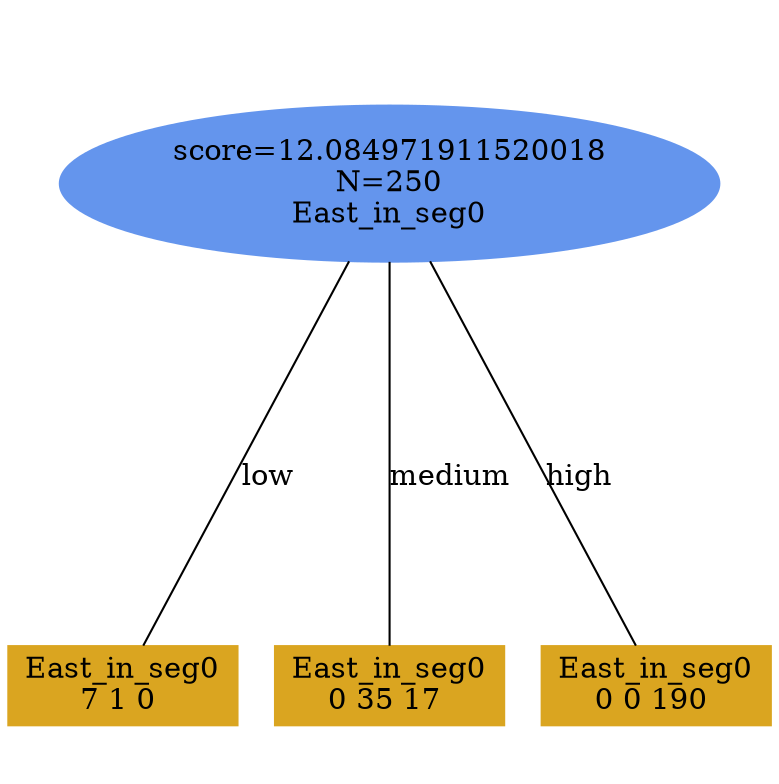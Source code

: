 digraph "DD" {
size = "7.5,10"
ratio=1.0;
center = true;
edge [dir = none];
{ rank = same; node [shape=ellipse, style=filled, color=cornflowerblue];"6179" [label="score=12.084971911520018\nN=250\nEast_in_seg0"];}
{ rank = same; node [shape=box, style=filled, color=goldenrod];"6180" [label="East_in_seg0\n7 1 0 "];}
{ rank = same; node [shape=box, style=filled, color=goldenrod];"6181" [label="East_in_seg0\n0 35 17 "];}
{ rank = same; node [shape=box, style=filled, color=goldenrod];"6182" [label="East_in_seg0\n0 0 190 "];}
"6179" -> "6180" [label = "low"];
"6179" -> "6181" [label = "medium"];
"6179" -> "6182" [label = "high"];

}